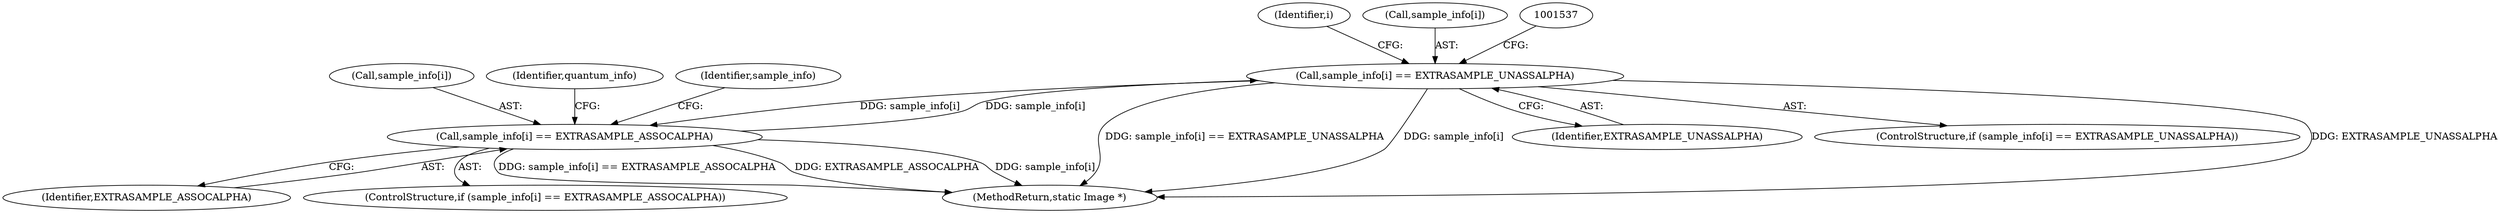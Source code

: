 digraph "0_ImageMagick_c073a7712d82476b5fbee74856c46b88af9c3175@array" {
"1001531" [label="(Call,sample_info[i] == EXTRASAMPLE_UNASSALPHA)"];
"1001514" [label="(Call,sample_info[i] == EXTRASAMPLE_ASSOCALPHA)"];
"1001531" [label="(Call,sample_info[i] == EXTRASAMPLE_UNASSALPHA)"];
"1001513" [label="(ControlStructure,if (sample_info[i] == EXTRASAMPLE_ASSOCALPHA))"];
"1001514" [label="(Call,sample_info[i] == EXTRASAMPLE_ASSOCALPHA)"];
"1003421" [label="(MethodReturn,static Image *)"];
"1001506" [label="(Identifier,i)"];
"1001535" [label="(Identifier,EXTRASAMPLE_UNASSALPHA)"];
"1001531" [label="(Call,sample_info[i] == EXTRASAMPLE_UNASSALPHA)"];
"1001532" [label="(Call,sample_info[i])"];
"1001518" [label="(Identifier,EXTRASAMPLE_ASSOCALPHA)"];
"1001530" [label="(ControlStructure,if (sample_info[i] == EXTRASAMPLE_UNASSALPHA))"];
"1001515" [label="(Call,sample_info[i])"];
"1001521" [label="(Identifier,quantum_info)"];
"1001533" [label="(Identifier,sample_info)"];
"1001531" -> "1001530"  [label="AST: "];
"1001531" -> "1001535"  [label="CFG: "];
"1001532" -> "1001531"  [label="AST: "];
"1001535" -> "1001531"  [label="AST: "];
"1001537" -> "1001531"  [label="CFG: "];
"1001506" -> "1001531"  [label="CFG: "];
"1001531" -> "1003421"  [label="DDG: EXTRASAMPLE_UNASSALPHA"];
"1001531" -> "1003421"  [label="DDG: sample_info[i] == EXTRASAMPLE_UNASSALPHA"];
"1001531" -> "1003421"  [label="DDG: sample_info[i]"];
"1001531" -> "1001514"  [label="DDG: sample_info[i]"];
"1001514" -> "1001531"  [label="DDG: sample_info[i]"];
"1001514" -> "1001513"  [label="AST: "];
"1001514" -> "1001518"  [label="CFG: "];
"1001515" -> "1001514"  [label="AST: "];
"1001518" -> "1001514"  [label="AST: "];
"1001521" -> "1001514"  [label="CFG: "];
"1001533" -> "1001514"  [label="CFG: "];
"1001514" -> "1003421"  [label="DDG: EXTRASAMPLE_ASSOCALPHA"];
"1001514" -> "1003421"  [label="DDG: sample_info[i]"];
"1001514" -> "1003421"  [label="DDG: sample_info[i] == EXTRASAMPLE_ASSOCALPHA"];
}

